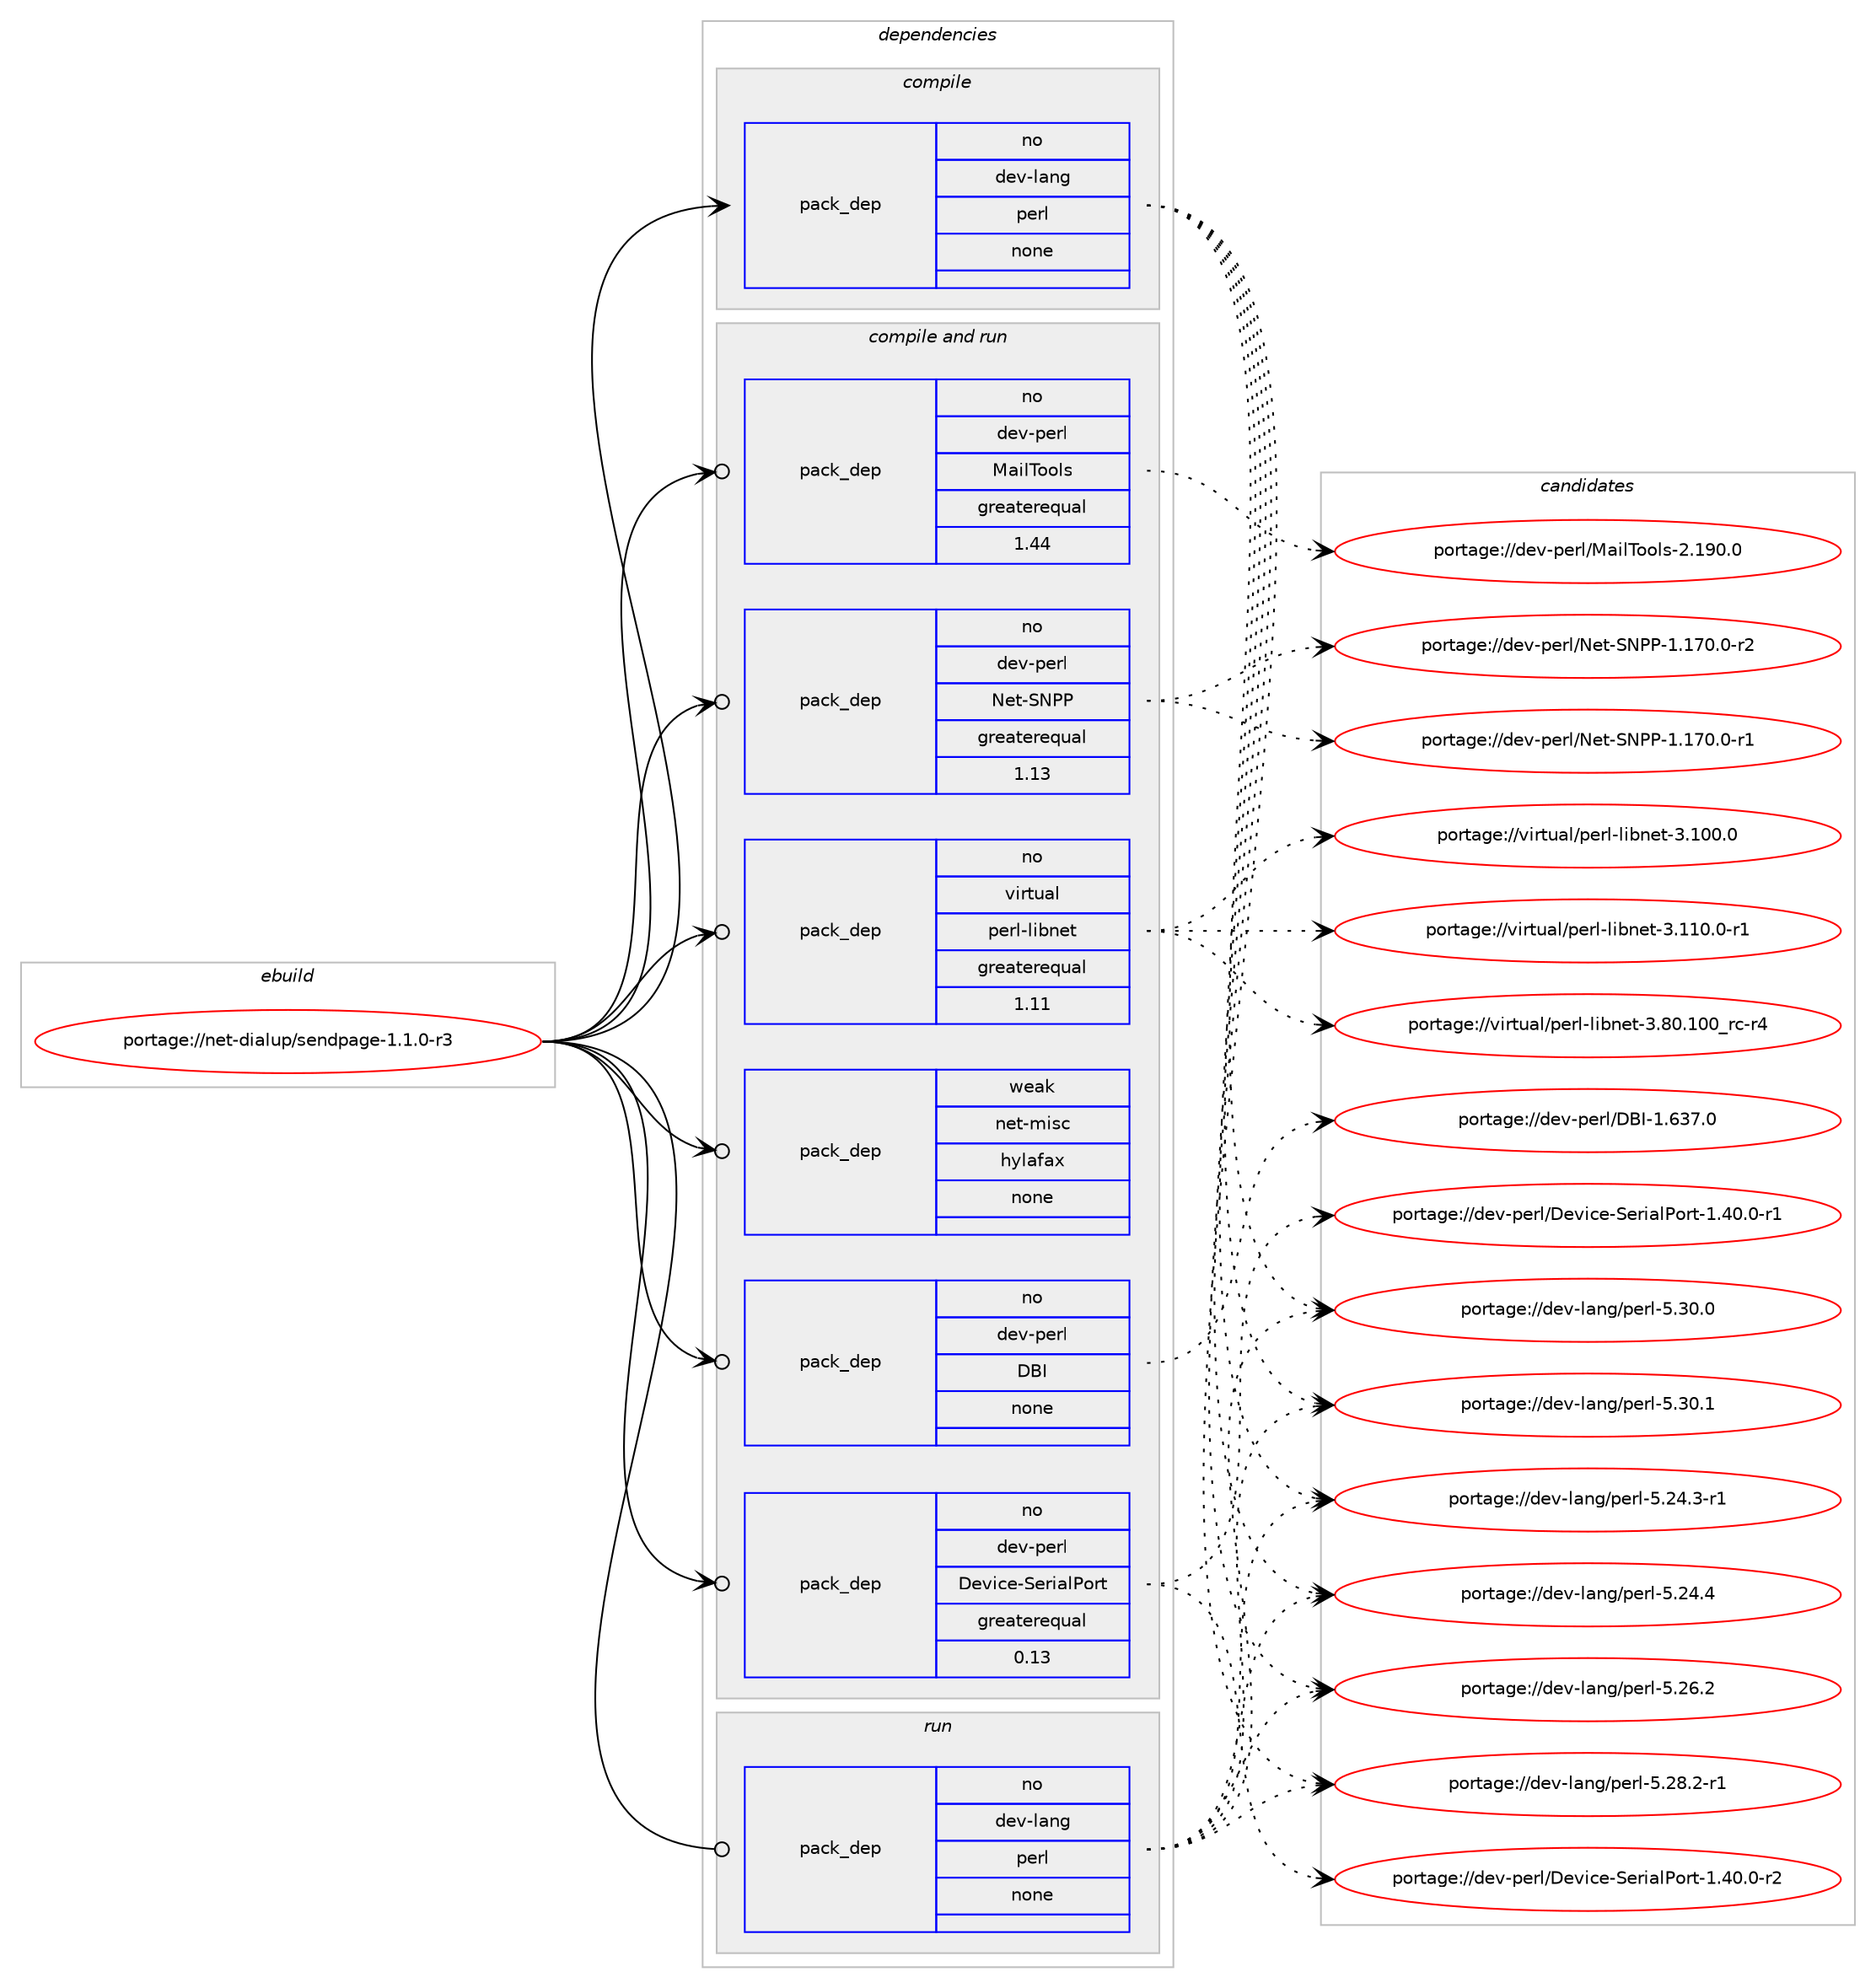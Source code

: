 digraph prolog {

# *************
# Graph options
# *************

newrank=true;
concentrate=true;
compound=true;
graph [rankdir=LR,fontname=Helvetica,fontsize=10,ranksep=1.5];#, ranksep=2.5, nodesep=0.2];
edge  [arrowhead=vee];
node  [fontname=Helvetica,fontsize=10];

# **********
# The ebuild
# **********

subgraph cluster_leftcol {
color=gray;
rank=same;
label=<<i>ebuild</i>>;
id [label="portage://net-dialup/sendpage-1.1.0-r3", color=red, width=4, href="../net-dialup/sendpage-1.1.0-r3.svg"];
}

# ****************
# The dependencies
# ****************

subgraph cluster_midcol {
color=gray;
label=<<i>dependencies</i>>;
subgraph cluster_compile {
fillcolor="#eeeeee";
style=filled;
label=<<i>compile</i>>;
subgraph pack257246 {
dependency350542 [label=<<TABLE BORDER="0" CELLBORDER="1" CELLSPACING="0" CELLPADDING="4" WIDTH="220"><TR><TD ROWSPAN="6" CELLPADDING="30">pack_dep</TD></TR><TR><TD WIDTH="110">no</TD></TR><TR><TD>dev-lang</TD></TR><TR><TD>perl</TD></TR><TR><TD>none</TD></TR><TR><TD></TD></TR></TABLE>>, shape=none, color=blue];
}
id:e -> dependency350542:w [weight=20,style="solid",arrowhead="vee"];
}
subgraph cluster_compileandrun {
fillcolor="#eeeeee";
style=filled;
label=<<i>compile and run</i>>;
subgraph pack257247 {
dependency350543 [label=<<TABLE BORDER="0" CELLBORDER="1" CELLSPACING="0" CELLPADDING="4" WIDTH="220"><TR><TD ROWSPAN="6" CELLPADDING="30">pack_dep</TD></TR><TR><TD WIDTH="110">no</TD></TR><TR><TD>dev-perl</TD></TR><TR><TD>DBI</TD></TR><TR><TD>none</TD></TR><TR><TD></TD></TR></TABLE>>, shape=none, color=blue];
}
id:e -> dependency350543:w [weight=20,style="solid",arrowhead="odotvee"];
subgraph pack257248 {
dependency350544 [label=<<TABLE BORDER="0" CELLBORDER="1" CELLSPACING="0" CELLPADDING="4" WIDTH="220"><TR><TD ROWSPAN="6" CELLPADDING="30">pack_dep</TD></TR><TR><TD WIDTH="110">no</TD></TR><TR><TD>dev-perl</TD></TR><TR><TD>Device-SerialPort</TD></TR><TR><TD>greaterequal</TD></TR><TR><TD>0.13</TD></TR></TABLE>>, shape=none, color=blue];
}
id:e -> dependency350544:w [weight=20,style="solid",arrowhead="odotvee"];
subgraph pack257249 {
dependency350545 [label=<<TABLE BORDER="0" CELLBORDER="1" CELLSPACING="0" CELLPADDING="4" WIDTH="220"><TR><TD ROWSPAN="6" CELLPADDING="30">pack_dep</TD></TR><TR><TD WIDTH="110">no</TD></TR><TR><TD>dev-perl</TD></TR><TR><TD>MailTools</TD></TR><TR><TD>greaterequal</TD></TR><TR><TD>1.44</TD></TR></TABLE>>, shape=none, color=blue];
}
id:e -> dependency350545:w [weight=20,style="solid",arrowhead="odotvee"];
subgraph pack257250 {
dependency350546 [label=<<TABLE BORDER="0" CELLBORDER="1" CELLSPACING="0" CELLPADDING="4" WIDTH="220"><TR><TD ROWSPAN="6" CELLPADDING="30">pack_dep</TD></TR><TR><TD WIDTH="110">no</TD></TR><TR><TD>dev-perl</TD></TR><TR><TD>Net-SNPP</TD></TR><TR><TD>greaterequal</TD></TR><TR><TD>1.13</TD></TR></TABLE>>, shape=none, color=blue];
}
id:e -> dependency350546:w [weight=20,style="solid",arrowhead="odotvee"];
subgraph pack257251 {
dependency350547 [label=<<TABLE BORDER="0" CELLBORDER="1" CELLSPACING="0" CELLPADDING="4" WIDTH="220"><TR><TD ROWSPAN="6" CELLPADDING="30">pack_dep</TD></TR><TR><TD WIDTH="110">no</TD></TR><TR><TD>virtual</TD></TR><TR><TD>perl-libnet</TD></TR><TR><TD>greaterequal</TD></TR><TR><TD>1.11</TD></TR></TABLE>>, shape=none, color=blue];
}
id:e -> dependency350547:w [weight=20,style="solid",arrowhead="odotvee"];
subgraph pack257252 {
dependency350548 [label=<<TABLE BORDER="0" CELLBORDER="1" CELLSPACING="0" CELLPADDING="4" WIDTH="220"><TR><TD ROWSPAN="6" CELLPADDING="30">pack_dep</TD></TR><TR><TD WIDTH="110">weak</TD></TR><TR><TD>net-misc</TD></TR><TR><TD>hylafax</TD></TR><TR><TD>none</TD></TR><TR><TD></TD></TR></TABLE>>, shape=none, color=blue];
}
id:e -> dependency350548:w [weight=20,style="solid",arrowhead="odotvee"];
}
subgraph cluster_run {
fillcolor="#eeeeee";
style=filled;
label=<<i>run</i>>;
subgraph pack257253 {
dependency350549 [label=<<TABLE BORDER="0" CELLBORDER="1" CELLSPACING="0" CELLPADDING="4" WIDTH="220"><TR><TD ROWSPAN="6" CELLPADDING="30">pack_dep</TD></TR><TR><TD WIDTH="110">no</TD></TR><TR><TD>dev-lang</TD></TR><TR><TD>perl</TD></TR><TR><TD>none</TD></TR><TR><TD></TD></TR></TABLE>>, shape=none, color=blue];
}
id:e -> dependency350549:w [weight=20,style="solid",arrowhead="odot"];
}
}

# **************
# The candidates
# **************

subgraph cluster_choices {
rank=same;
color=gray;
label=<<i>candidates</i>>;

subgraph choice257246 {
color=black;
nodesep=1;
choiceportage100101118451089711010347112101114108455346505246514511449 [label="portage://dev-lang/perl-5.24.3-r1", color=red, width=4,href="../dev-lang/perl-5.24.3-r1.svg"];
choiceportage10010111845108971101034711210111410845534650524652 [label="portage://dev-lang/perl-5.24.4", color=red, width=4,href="../dev-lang/perl-5.24.4.svg"];
choiceportage10010111845108971101034711210111410845534650544650 [label="portage://dev-lang/perl-5.26.2", color=red, width=4,href="../dev-lang/perl-5.26.2.svg"];
choiceportage100101118451089711010347112101114108455346505646504511449 [label="portage://dev-lang/perl-5.28.2-r1", color=red, width=4,href="../dev-lang/perl-5.28.2-r1.svg"];
choiceportage10010111845108971101034711210111410845534651484648 [label="portage://dev-lang/perl-5.30.0", color=red, width=4,href="../dev-lang/perl-5.30.0.svg"];
choiceportage10010111845108971101034711210111410845534651484649 [label="portage://dev-lang/perl-5.30.1", color=red, width=4,href="../dev-lang/perl-5.30.1.svg"];
dependency350542:e -> choiceportage100101118451089711010347112101114108455346505246514511449:w [style=dotted,weight="100"];
dependency350542:e -> choiceportage10010111845108971101034711210111410845534650524652:w [style=dotted,weight="100"];
dependency350542:e -> choiceportage10010111845108971101034711210111410845534650544650:w [style=dotted,weight="100"];
dependency350542:e -> choiceportage100101118451089711010347112101114108455346505646504511449:w [style=dotted,weight="100"];
dependency350542:e -> choiceportage10010111845108971101034711210111410845534651484648:w [style=dotted,weight="100"];
dependency350542:e -> choiceportage10010111845108971101034711210111410845534651484649:w [style=dotted,weight="100"];
}
subgraph choice257247 {
color=black;
nodesep=1;
choiceportage10010111845112101114108476866734549465451554648 [label="portage://dev-perl/DBI-1.637.0", color=red, width=4,href="../dev-perl/DBI-1.637.0.svg"];
dependency350543:e -> choiceportage10010111845112101114108476866734549465451554648:w [style=dotted,weight="100"];
}
subgraph choice257248 {
color=black;
nodesep=1;
choiceportage1001011184511210111410847681011181059910145831011141059710880111114116454946524846484511449 [label="portage://dev-perl/Device-SerialPort-1.40.0-r1", color=red, width=4,href="../dev-perl/Device-SerialPort-1.40.0-r1.svg"];
choiceportage1001011184511210111410847681011181059910145831011141059710880111114116454946524846484511450 [label="portage://dev-perl/Device-SerialPort-1.40.0-r2", color=red, width=4,href="../dev-perl/Device-SerialPort-1.40.0-r2.svg"];
dependency350544:e -> choiceportage1001011184511210111410847681011181059910145831011141059710880111114116454946524846484511449:w [style=dotted,weight="100"];
dependency350544:e -> choiceportage1001011184511210111410847681011181059910145831011141059710880111114116454946524846484511450:w [style=dotted,weight="100"];
}
subgraph choice257249 {
color=black;
nodesep=1;
choiceportage10010111845112101114108477797105108841111111081154550464957484648 [label="portage://dev-perl/MailTools-2.190.0", color=red, width=4,href="../dev-perl/MailTools-2.190.0.svg"];
dependency350545:e -> choiceportage10010111845112101114108477797105108841111111081154550464957484648:w [style=dotted,weight="100"];
}
subgraph choice257250 {
color=black;
nodesep=1;
choiceportage100101118451121011141084778101116458378808045494649554846484511449 [label="portage://dev-perl/Net-SNPP-1.170.0-r1", color=red, width=4,href="../dev-perl/Net-SNPP-1.170.0-r1.svg"];
choiceportage100101118451121011141084778101116458378808045494649554846484511450 [label="portage://dev-perl/Net-SNPP-1.170.0-r2", color=red, width=4,href="../dev-perl/Net-SNPP-1.170.0-r2.svg"];
dependency350546:e -> choiceportage100101118451121011141084778101116458378808045494649554846484511449:w [style=dotted,weight="100"];
dependency350546:e -> choiceportage100101118451121011141084778101116458378808045494649554846484511450:w [style=dotted,weight="100"];
}
subgraph choice257251 {
color=black;
nodesep=1;
choiceportage118105114116117971084711210111410845108105981101011164551464948484648 [label="portage://virtual/perl-libnet-3.100.0", color=red, width=4,href="../virtual/perl-libnet-3.100.0.svg"];
choiceportage1181051141161179710847112101114108451081059811010111645514649494846484511449 [label="portage://virtual/perl-libnet-3.110.0-r1", color=red, width=4,href="../virtual/perl-libnet-3.110.0-r1.svg"];
choiceportage1181051141161179710847112101114108451081059811010111645514656484649484895114994511452 [label="portage://virtual/perl-libnet-3.80.100_rc-r4", color=red, width=4,href="../virtual/perl-libnet-3.80.100_rc-r4.svg"];
dependency350547:e -> choiceportage118105114116117971084711210111410845108105981101011164551464948484648:w [style=dotted,weight="100"];
dependency350547:e -> choiceportage1181051141161179710847112101114108451081059811010111645514649494846484511449:w [style=dotted,weight="100"];
dependency350547:e -> choiceportage1181051141161179710847112101114108451081059811010111645514656484649484895114994511452:w [style=dotted,weight="100"];
}
subgraph choice257252 {
color=black;
nodesep=1;
}
subgraph choice257253 {
color=black;
nodesep=1;
choiceportage100101118451089711010347112101114108455346505246514511449 [label="portage://dev-lang/perl-5.24.3-r1", color=red, width=4,href="../dev-lang/perl-5.24.3-r1.svg"];
choiceportage10010111845108971101034711210111410845534650524652 [label="portage://dev-lang/perl-5.24.4", color=red, width=4,href="../dev-lang/perl-5.24.4.svg"];
choiceportage10010111845108971101034711210111410845534650544650 [label="portage://dev-lang/perl-5.26.2", color=red, width=4,href="../dev-lang/perl-5.26.2.svg"];
choiceportage100101118451089711010347112101114108455346505646504511449 [label="portage://dev-lang/perl-5.28.2-r1", color=red, width=4,href="../dev-lang/perl-5.28.2-r1.svg"];
choiceportage10010111845108971101034711210111410845534651484648 [label="portage://dev-lang/perl-5.30.0", color=red, width=4,href="../dev-lang/perl-5.30.0.svg"];
choiceportage10010111845108971101034711210111410845534651484649 [label="portage://dev-lang/perl-5.30.1", color=red, width=4,href="../dev-lang/perl-5.30.1.svg"];
dependency350549:e -> choiceportage100101118451089711010347112101114108455346505246514511449:w [style=dotted,weight="100"];
dependency350549:e -> choiceportage10010111845108971101034711210111410845534650524652:w [style=dotted,weight="100"];
dependency350549:e -> choiceportage10010111845108971101034711210111410845534650544650:w [style=dotted,weight="100"];
dependency350549:e -> choiceportage100101118451089711010347112101114108455346505646504511449:w [style=dotted,weight="100"];
dependency350549:e -> choiceportage10010111845108971101034711210111410845534651484648:w [style=dotted,weight="100"];
dependency350549:e -> choiceportage10010111845108971101034711210111410845534651484649:w [style=dotted,weight="100"];
}
}

}
